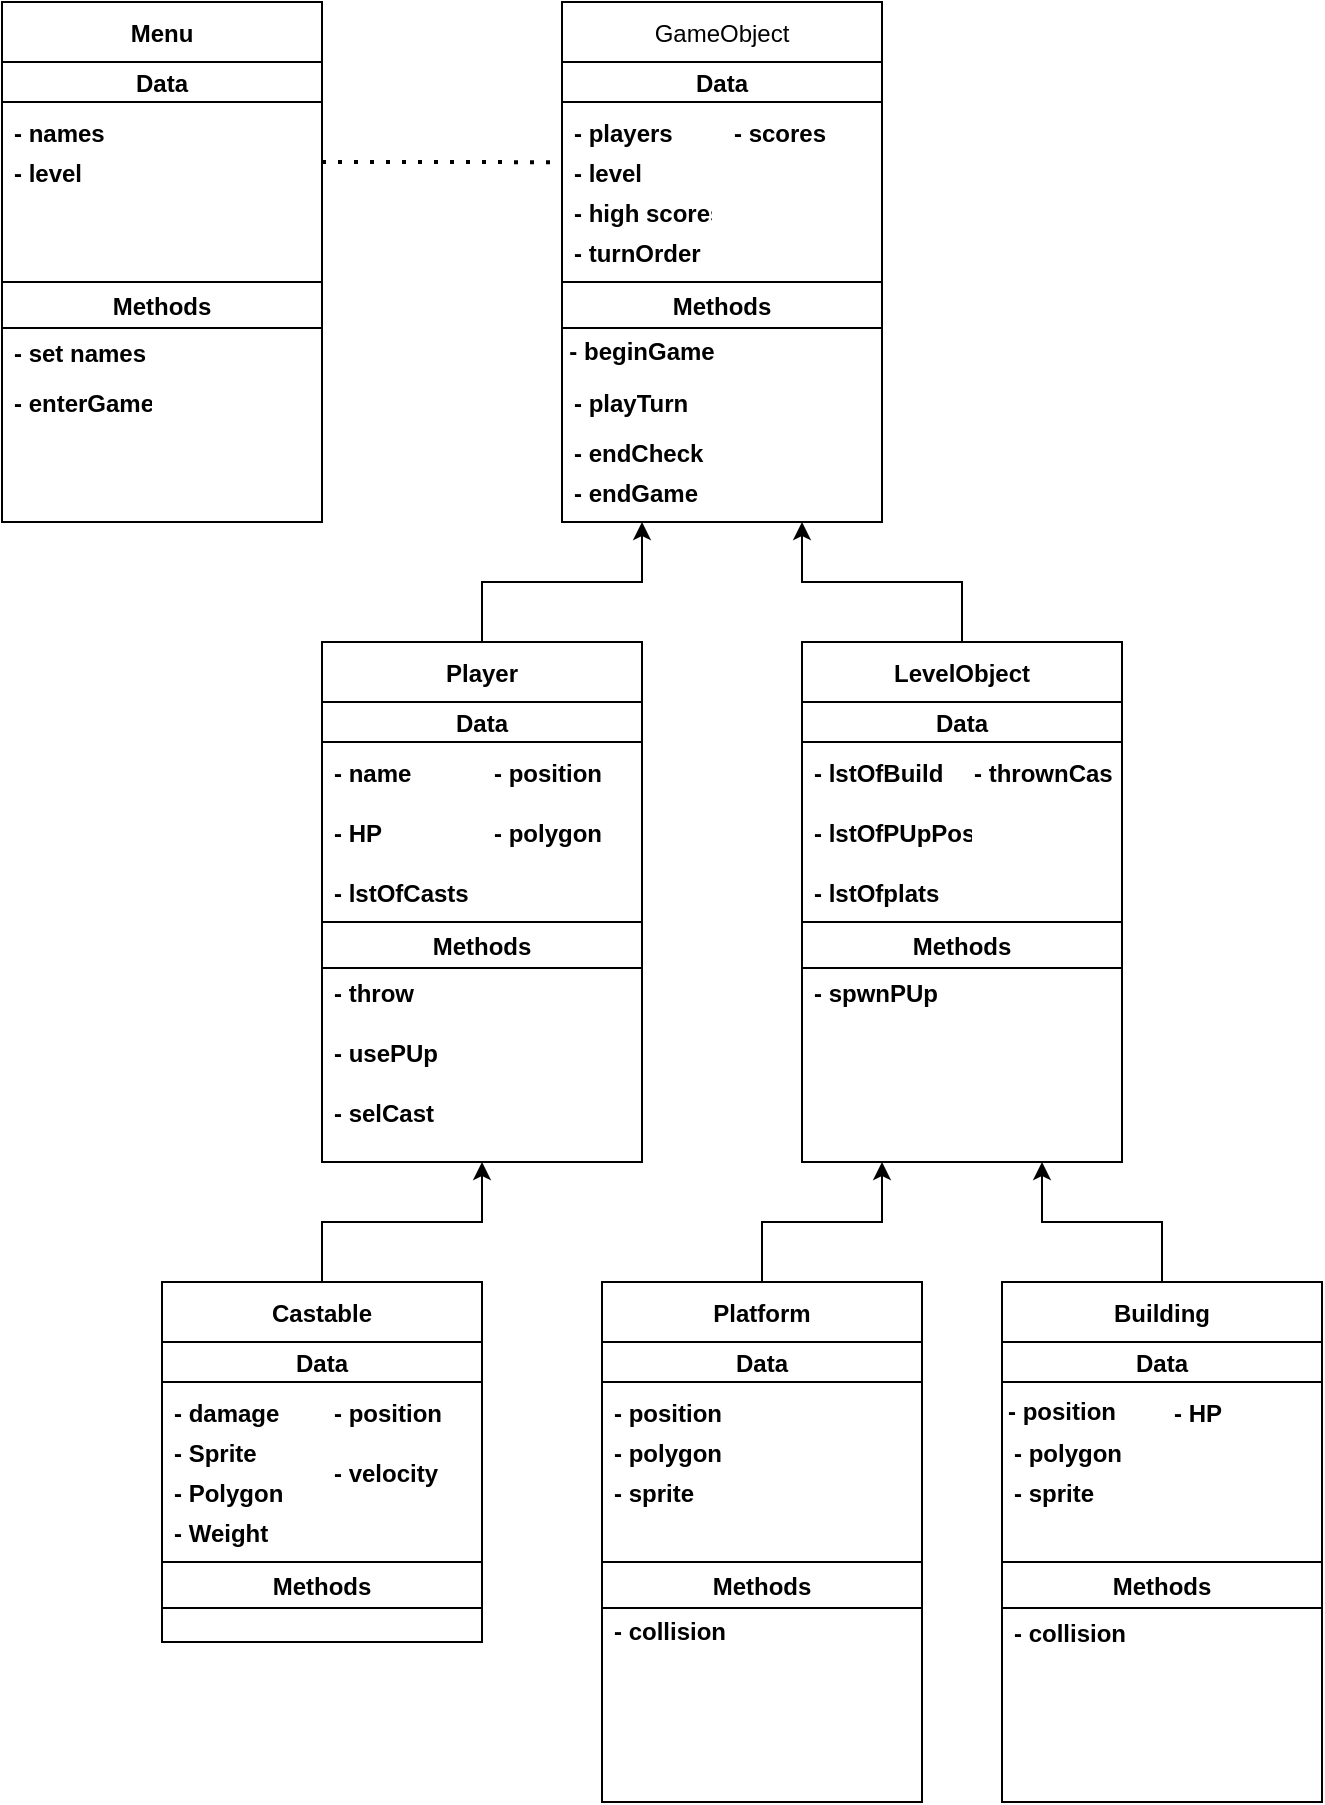 <mxfile version="16.1.2" type="device"><diagram id="C5RBs43oDa-KdzZeNtuy" name="Page-1"><mxGraphModel dx="782" dy="1708" grid="1" gridSize="10" guides="1" tooltips="1" connect="1" arrows="1" fold="1" page="1" pageScale="1" pageWidth="827" pageHeight="1169" math="0" shadow="0"><root><mxCell id="WIyWlLk6GJQsqaUBKTNV-0"/><mxCell id="WIyWlLk6GJQsqaUBKTNV-1" parent="WIyWlLk6GJQsqaUBKTNV-0"/><mxCell id="t2Sbc-avSGFEuPlZ0iUL-43" style="edgeStyle=orthogonalEdgeStyle;rounded=0;orthogonalLoop=1;jettySize=auto;html=1;entryX=0.5;entryY=1;entryDx=0;entryDy=0;" parent="WIyWlLk6GJQsqaUBKTNV-1" source="t2Sbc-avSGFEuPlZ0iUL-16" target="t2Sbc-avSGFEuPlZ0iUL-31" edge="1"><mxGeometry relative="1" as="geometry"/></mxCell><mxCell id="t2Sbc-avSGFEuPlZ0iUL-16" value="Castable" style="swimlane;fontStyle=1;childLayout=stackLayout;horizontal=1;startSize=30;horizontalStack=0;resizeParent=1;resizeParentMax=0;resizeLast=0;collapsible=1;marginBottom=0;" parent="WIyWlLk6GJQsqaUBKTNV-1" vertex="1"><mxGeometry x="200" y="400" width="160" height="180" as="geometry"><mxRectangle x="50" y="-340" width="80" height="30" as="alternateBounds"/></mxGeometry></mxCell><mxCell id="t2Sbc-avSGFEuPlZ0iUL-17" value="Data" style="swimlane;startSize=20;" parent="t2Sbc-avSGFEuPlZ0iUL-16" vertex="1"><mxGeometry y="30" width="160" height="150" as="geometry"/></mxCell><mxCell id="t2Sbc-avSGFEuPlZ0iUL-18" value="Methods" style="swimlane;" parent="t2Sbc-avSGFEuPlZ0iUL-17" vertex="1"><mxGeometry y="110" width="160" height="40" as="geometry"/></mxCell><mxCell id="t2Sbc-avSGFEuPlZ0iUL-21" value="- damage" style="text;strokeColor=none;fillColor=none;align=left;verticalAlign=middle;spacingLeft=4;spacingRight=4;overflow=hidden;points=[[0,0.5],[1,0.5]];portConstraint=eastwest;rotatable=0;fontStyle=1" parent="t2Sbc-avSGFEuPlZ0iUL-17" vertex="1"><mxGeometry y="20" width="80" height="30" as="geometry"/></mxCell><mxCell id="t2Sbc-avSGFEuPlZ0iUL-25" value="- Sprite" style="text;strokeColor=none;fillColor=none;align=left;verticalAlign=middle;spacingLeft=4;spacingRight=4;overflow=hidden;points=[[0,0.5],[1,0.5]];portConstraint=eastwest;rotatable=0;fontStyle=1" parent="t2Sbc-avSGFEuPlZ0iUL-17" vertex="1"><mxGeometry y="40" width="80" height="30" as="geometry"/></mxCell><mxCell id="t2Sbc-avSGFEuPlZ0iUL-26" value="- Polygon" style="text;strokeColor=none;fillColor=none;align=left;verticalAlign=middle;spacingLeft=4;spacingRight=4;overflow=hidden;points=[[0,0.5],[1,0.5]];portConstraint=eastwest;rotatable=0;fontStyle=1" parent="t2Sbc-avSGFEuPlZ0iUL-17" vertex="1"><mxGeometry y="60" width="80" height="30" as="geometry"/></mxCell><mxCell id="t2Sbc-avSGFEuPlZ0iUL-28" value="- Weight" style="text;strokeColor=none;fillColor=none;align=left;verticalAlign=middle;spacingLeft=4;spacingRight=4;overflow=hidden;points=[[0,0.5],[1,0.5]];portConstraint=eastwest;rotatable=0;fontStyle=1" parent="t2Sbc-avSGFEuPlZ0iUL-17" vertex="1"><mxGeometry y="80" width="80" height="30" as="geometry"/></mxCell><mxCell id="t2Sbc-avSGFEuPlZ0iUL-70" value="- position" style="text;strokeColor=none;fillColor=none;align=left;verticalAlign=middle;spacingLeft=4;spacingRight=4;overflow=hidden;points=[[0,0.5],[1,0.5]];portConstraint=eastwest;rotatable=0;fontStyle=1" parent="t2Sbc-avSGFEuPlZ0iUL-17" vertex="1"><mxGeometry x="80" y="20" width="80" height="30" as="geometry"/></mxCell><mxCell id="t2Sbc-avSGFEuPlZ0iUL-71" value="- velocity" style="text;strokeColor=none;fillColor=none;align=left;verticalAlign=middle;spacingLeft=4;spacingRight=4;overflow=hidden;points=[[0,0.5],[1,0.5]];portConstraint=eastwest;rotatable=0;fontStyle=1" parent="t2Sbc-avSGFEuPlZ0iUL-17" vertex="1"><mxGeometry x="80" y="50" width="80" height="30" as="geometry"/></mxCell><mxCell id="t2Sbc-avSGFEuPlZ0iUL-45" style="edgeStyle=orthogonalEdgeStyle;rounded=0;orthogonalLoop=1;jettySize=auto;html=1;entryX=0.25;entryY=1;entryDx=0;entryDy=0;" parent="WIyWlLk6GJQsqaUBKTNV-1" source="t2Sbc-avSGFEuPlZ0iUL-29" target="t2Sbc-avSGFEuPlZ0iUL-34" edge="1"><mxGeometry relative="1" as="geometry"/></mxCell><mxCell id="t2Sbc-avSGFEuPlZ0iUL-29" value="Player" style="swimlane;fontStyle=1;childLayout=stackLayout;horizontal=1;startSize=30;horizontalStack=0;resizeParent=1;resizeParentMax=0;resizeLast=0;collapsible=1;marginBottom=0;" parent="WIyWlLk6GJQsqaUBKTNV-1" vertex="1"><mxGeometry x="280" y="80" width="160" height="260" as="geometry"><mxRectangle x="50" y="-340" width="80" height="30" as="alternateBounds"/></mxGeometry></mxCell><mxCell id="t2Sbc-avSGFEuPlZ0iUL-30" value="Data" style="swimlane;startSize=20;" parent="t2Sbc-avSGFEuPlZ0iUL-29" vertex="1"><mxGeometry y="30" width="160" height="230" as="geometry"/></mxCell><mxCell id="t2Sbc-avSGFEuPlZ0iUL-31" value="Methods" style="swimlane;" parent="t2Sbc-avSGFEuPlZ0iUL-30" vertex="1"><mxGeometry y="110" width="160" height="120" as="geometry"/></mxCell><mxCell id="t2Sbc-avSGFEuPlZ0iUL-54" value="- throw" style="text;strokeColor=none;fillColor=none;align=left;verticalAlign=middle;spacingLeft=4;spacingRight=4;overflow=hidden;points=[[0,0.5],[1,0.5]];portConstraint=eastwest;rotatable=0;fontStyle=1" parent="t2Sbc-avSGFEuPlZ0iUL-31" vertex="1"><mxGeometry y="20" width="80" height="30" as="geometry"/></mxCell><mxCell id="t2Sbc-avSGFEuPlZ0iUL-55" value="- usePUp" style="text;strokeColor=none;fillColor=none;align=left;verticalAlign=middle;spacingLeft=4;spacingRight=4;overflow=hidden;points=[[0,0.5],[1,0.5]];portConstraint=eastwest;rotatable=0;fontStyle=1" parent="t2Sbc-avSGFEuPlZ0iUL-31" vertex="1"><mxGeometry y="50" width="80" height="30" as="geometry"/></mxCell><mxCell id="t2Sbc-avSGFEuPlZ0iUL-56" value="- selCast" style="text;strokeColor=none;fillColor=none;align=left;verticalAlign=middle;spacingLeft=4;spacingRight=4;overflow=hidden;points=[[0,0.5],[1,0.5]];portConstraint=eastwest;rotatable=0;fontStyle=1" parent="t2Sbc-avSGFEuPlZ0iUL-31" vertex="1"><mxGeometry y="80" width="80" height="30" as="geometry"/></mxCell><mxCell id="t2Sbc-avSGFEuPlZ0iUL-48" value="- name" style="text;strokeColor=none;fillColor=none;align=left;verticalAlign=middle;spacingLeft=4;spacingRight=4;overflow=hidden;points=[[0,0.5],[1,0.5]];portConstraint=eastwest;rotatable=0;fontStyle=1" parent="t2Sbc-avSGFEuPlZ0iUL-30" vertex="1"><mxGeometry y="20" width="80" height="30" as="geometry"/></mxCell><mxCell id="t2Sbc-avSGFEuPlZ0iUL-50" value="- HP" style="text;strokeColor=none;fillColor=none;align=left;verticalAlign=middle;spacingLeft=4;spacingRight=4;overflow=hidden;points=[[0,0.5],[1,0.5]];portConstraint=eastwest;rotatable=0;fontStyle=1" parent="t2Sbc-avSGFEuPlZ0iUL-30" vertex="1"><mxGeometry y="50" width="80" height="30" as="geometry"/></mxCell><mxCell id="t2Sbc-avSGFEuPlZ0iUL-51" value="- lstOfCasts" style="text;strokeColor=none;fillColor=none;align=left;verticalAlign=middle;spacingLeft=4;spacingRight=4;overflow=hidden;points=[[0,0.5],[1,0.5]];portConstraint=eastwest;rotatable=0;fontStyle=1" parent="t2Sbc-avSGFEuPlZ0iUL-30" vertex="1"><mxGeometry y="80" width="80" height="30" as="geometry"/></mxCell><mxCell id="t2Sbc-avSGFEuPlZ0iUL-52" value="- position" style="text;strokeColor=none;fillColor=none;align=left;verticalAlign=middle;spacingLeft=4;spacingRight=4;overflow=hidden;points=[[0,0.5],[1,0.5]];portConstraint=eastwest;rotatable=0;fontStyle=1" parent="t2Sbc-avSGFEuPlZ0iUL-30" vertex="1"><mxGeometry x="80" y="20" width="80" height="30" as="geometry"/></mxCell><mxCell id="t2Sbc-avSGFEuPlZ0iUL-53" value="- polygon" style="text;strokeColor=none;fillColor=none;align=left;verticalAlign=middle;spacingLeft=4;spacingRight=4;overflow=hidden;points=[[0,0.5],[1,0.5]];portConstraint=eastwest;rotatable=0;fontStyle=1" parent="t2Sbc-avSGFEuPlZ0iUL-30" vertex="1"><mxGeometry x="80" y="50" width="80" height="30" as="geometry"/></mxCell><mxCell id="t2Sbc-avSGFEuPlZ0iUL-32" value="GameObject" style="swimlane;fontStyle=0;childLayout=stackLayout;horizontal=1;startSize=30;horizontalStack=0;resizeParent=1;resizeParentMax=0;resizeLast=0;collapsible=1;marginBottom=0;" parent="WIyWlLk6GJQsqaUBKTNV-1" vertex="1"><mxGeometry x="400" y="-240" width="160" height="260" as="geometry"><mxRectangle x="50" y="-340" width="80" height="30" as="alternateBounds"/></mxGeometry></mxCell><mxCell id="t2Sbc-avSGFEuPlZ0iUL-33" value="Data" style="swimlane;startSize=20;" parent="t2Sbc-avSGFEuPlZ0iUL-32" vertex="1"><mxGeometry y="30" width="160" height="230" as="geometry"/></mxCell><mxCell id="t2Sbc-avSGFEuPlZ0iUL-34" value="Methods" style="swimlane;" parent="t2Sbc-avSGFEuPlZ0iUL-33" vertex="1"><mxGeometry y="110" width="160" height="120" as="geometry"/></mxCell><mxCell id="t2Sbc-avSGFEuPlZ0iUL-84" value="&lt;b&gt;- beginGame&lt;/b&gt;" style="text;html=1;strokeColor=none;fillColor=none;align=center;verticalAlign=middle;whiteSpace=wrap;rounded=0;" parent="t2Sbc-avSGFEuPlZ0iUL-34" vertex="1"><mxGeometry y="20" width="80" height="30" as="geometry"/></mxCell><mxCell id="t2Sbc-avSGFEuPlZ0iUL-85" value="- playTurn" style="text;strokeColor=none;fillColor=none;align=left;verticalAlign=middle;spacingLeft=4;spacingRight=4;overflow=hidden;points=[[0,0.5],[1,0.5]];portConstraint=eastwest;rotatable=0;fontStyle=1" parent="t2Sbc-avSGFEuPlZ0iUL-34" vertex="1"><mxGeometry y="45" width="80" height="30" as="geometry"/></mxCell><mxCell id="t2Sbc-avSGFEuPlZ0iUL-86" value="- endCheck" style="text;strokeColor=none;fillColor=none;align=left;verticalAlign=middle;spacingLeft=4;spacingRight=4;overflow=hidden;points=[[0,0.5],[1,0.5]];portConstraint=eastwest;rotatable=0;fontStyle=1" parent="t2Sbc-avSGFEuPlZ0iUL-34" vertex="1"><mxGeometry y="70" width="80" height="30" as="geometry"/></mxCell><mxCell id="t2Sbc-avSGFEuPlZ0iUL-87" value="- endGame" style="text;strokeColor=none;fillColor=none;align=left;verticalAlign=middle;spacingLeft=4;spacingRight=4;overflow=hidden;points=[[0,0.5],[1,0.5]];portConstraint=eastwest;rotatable=0;fontStyle=1" parent="t2Sbc-avSGFEuPlZ0iUL-34" vertex="1"><mxGeometry y="90" width="80" height="30" as="geometry"/></mxCell><mxCell id="t2Sbc-avSGFEuPlZ0iUL-79" value="- players" style="text;strokeColor=none;fillColor=none;align=left;verticalAlign=middle;spacingLeft=4;spacingRight=4;overflow=hidden;points=[[0,0.5],[1,0.5]];portConstraint=eastwest;rotatable=0;fontStyle=1" parent="t2Sbc-avSGFEuPlZ0iUL-33" vertex="1"><mxGeometry y="20" width="80" height="30" as="geometry"/></mxCell><mxCell id="t2Sbc-avSGFEuPlZ0iUL-80" value="- level" style="text;strokeColor=none;fillColor=none;align=left;verticalAlign=middle;spacingLeft=4;spacingRight=4;overflow=hidden;points=[[0,0.5],[1,0.5]];portConstraint=eastwest;rotatable=0;fontStyle=1" parent="t2Sbc-avSGFEuPlZ0iUL-33" vertex="1"><mxGeometry y="40" width="80" height="30" as="geometry"/></mxCell><mxCell id="t2Sbc-avSGFEuPlZ0iUL-81" value="- high scores" style="text;strokeColor=none;fillColor=none;align=left;verticalAlign=middle;spacingLeft=4;spacingRight=4;overflow=hidden;points=[[0,0.5],[1,0.5]];portConstraint=eastwest;rotatable=0;fontStyle=1" parent="t2Sbc-avSGFEuPlZ0iUL-33" vertex="1"><mxGeometry y="60" width="80" height="30" as="geometry"/></mxCell><mxCell id="t2Sbc-avSGFEuPlZ0iUL-82" value="- turnOrder" style="text;strokeColor=none;fillColor=none;align=left;verticalAlign=middle;spacingLeft=4;spacingRight=4;overflow=hidden;points=[[0,0.5],[1,0.5]];portConstraint=eastwest;rotatable=0;fontStyle=1" parent="t2Sbc-avSGFEuPlZ0iUL-33" vertex="1"><mxGeometry y="80" width="80" height="30" as="geometry"/></mxCell><mxCell id="t2Sbc-avSGFEuPlZ0iUL-83" value="- scores" style="text;strokeColor=none;fillColor=none;align=left;verticalAlign=middle;spacingLeft=4;spacingRight=4;overflow=hidden;points=[[0,0.5],[1,0.5]];portConstraint=eastwest;rotatable=0;fontStyle=1" parent="t2Sbc-avSGFEuPlZ0iUL-33" vertex="1"><mxGeometry x="80" y="20" width="80" height="30" as="geometry"/></mxCell><mxCell id="t2Sbc-avSGFEuPlZ0iUL-46" style="edgeStyle=orthogonalEdgeStyle;rounded=0;orthogonalLoop=1;jettySize=auto;html=1;entryX=0.75;entryY=1;entryDx=0;entryDy=0;" parent="WIyWlLk6GJQsqaUBKTNV-1" source="t2Sbc-avSGFEuPlZ0iUL-35" target="t2Sbc-avSGFEuPlZ0iUL-34" edge="1"><mxGeometry relative="1" as="geometry"/></mxCell><mxCell id="t2Sbc-avSGFEuPlZ0iUL-35" value="LevelObject" style="swimlane;fontStyle=1;childLayout=stackLayout;horizontal=1;startSize=30;horizontalStack=0;resizeParent=1;resizeParentMax=0;resizeLast=0;collapsible=1;marginBottom=0;" parent="WIyWlLk6GJQsqaUBKTNV-1" vertex="1"><mxGeometry x="520" y="80" width="160" height="260" as="geometry"><mxRectangle x="50" y="-340" width="80" height="30" as="alternateBounds"/></mxGeometry></mxCell><mxCell id="t2Sbc-avSGFEuPlZ0iUL-36" value="Data" style="swimlane;startSize=20;" parent="t2Sbc-avSGFEuPlZ0iUL-35" vertex="1"><mxGeometry y="30" width="160" height="230" as="geometry"/></mxCell><mxCell id="t2Sbc-avSGFEuPlZ0iUL-37" value="Methods" style="swimlane;" parent="t2Sbc-avSGFEuPlZ0iUL-36" vertex="1"><mxGeometry y="110" width="160" height="120" as="geometry"/></mxCell><mxCell id="t2Sbc-avSGFEuPlZ0iUL-64" value="- spwnPUp" style="text;strokeColor=none;fillColor=none;align=left;verticalAlign=middle;spacingLeft=4;spacingRight=4;overflow=hidden;points=[[0,0.5],[1,0.5]];portConstraint=eastwest;rotatable=0;fontStyle=1" parent="t2Sbc-avSGFEuPlZ0iUL-37" vertex="1"><mxGeometry y="20" width="80" height="30" as="geometry"/></mxCell><mxCell id="t2Sbc-avSGFEuPlZ0iUL-57" value="- lstOfBuild" style="text;strokeColor=none;fillColor=none;align=left;verticalAlign=middle;spacingLeft=4;spacingRight=4;overflow=hidden;points=[[0,0.5],[1,0.5]];portConstraint=eastwest;rotatable=0;fontStyle=1" parent="t2Sbc-avSGFEuPlZ0iUL-36" vertex="1"><mxGeometry y="20" width="80" height="30" as="geometry"/></mxCell><mxCell id="t2Sbc-avSGFEuPlZ0iUL-58" value="- lstOfPUpPos" style="text;strokeColor=none;fillColor=none;align=left;verticalAlign=middle;spacingLeft=4;spacingRight=4;overflow=hidden;points=[[0,0.5],[1,0.5]];portConstraint=eastwest;rotatable=0;fontStyle=1" parent="t2Sbc-avSGFEuPlZ0iUL-36" vertex="1"><mxGeometry y="50" width="90" height="30" as="geometry"/></mxCell><mxCell id="t2Sbc-avSGFEuPlZ0iUL-59" value="- lstOfplats" style="text;strokeColor=none;fillColor=none;align=left;verticalAlign=middle;spacingLeft=4;spacingRight=4;overflow=hidden;points=[[0,0.5],[1,0.5]];portConstraint=eastwest;rotatable=0;fontStyle=1" parent="t2Sbc-avSGFEuPlZ0iUL-36" vertex="1"><mxGeometry y="80" width="80" height="30" as="geometry"/></mxCell><mxCell id="t2Sbc-avSGFEuPlZ0iUL-72" value="- thrownCast" style="text;strokeColor=none;fillColor=none;align=left;verticalAlign=middle;spacingLeft=4;spacingRight=4;overflow=hidden;points=[[0,0.5],[1,0.5]];portConstraint=eastwest;rotatable=0;fontStyle=1" parent="t2Sbc-avSGFEuPlZ0iUL-36" vertex="1"><mxGeometry x="80" y="20" width="80" height="30" as="geometry"/></mxCell><mxCell id="t2Sbc-avSGFEuPlZ0iUL-42" style="edgeStyle=orthogonalEdgeStyle;rounded=0;orthogonalLoop=1;jettySize=auto;html=1;entryX=0.75;entryY=1;entryDx=0;entryDy=0;" parent="WIyWlLk6GJQsqaUBKTNV-1" source="t2Sbc-avSGFEuPlZ0iUL-38" target="t2Sbc-avSGFEuPlZ0iUL-37" edge="1"><mxGeometry relative="1" as="geometry"/></mxCell><mxCell id="t2Sbc-avSGFEuPlZ0iUL-38" value="Building" style="swimlane;fontStyle=1;childLayout=stackLayout;horizontal=1;startSize=30;horizontalStack=0;resizeParent=1;resizeParentMax=0;resizeLast=0;collapsible=1;marginBottom=0;" parent="WIyWlLk6GJQsqaUBKTNV-1" vertex="1"><mxGeometry x="620" y="400" width="160" height="260" as="geometry"><mxRectangle x="50" y="-340" width="80" height="30" as="alternateBounds"/></mxGeometry></mxCell><mxCell id="t2Sbc-avSGFEuPlZ0iUL-39" value="Data" style="swimlane;startSize=20;" parent="t2Sbc-avSGFEuPlZ0iUL-38" vertex="1"><mxGeometry y="30" width="160" height="230" as="geometry"/></mxCell><mxCell id="t2Sbc-avSGFEuPlZ0iUL-40" value="Methods" style="swimlane;" parent="t2Sbc-avSGFEuPlZ0iUL-39" vertex="1"><mxGeometry y="110" width="160" height="120" as="geometry"/></mxCell><mxCell id="t2Sbc-avSGFEuPlZ0iUL-78" value="- collision" style="text;strokeColor=none;fillColor=none;align=left;verticalAlign=middle;spacingLeft=4;spacingRight=4;overflow=hidden;points=[[0,0.5],[1,0.5]];portConstraint=eastwest;rotatable=0;fontStyle=1" parent="t2Sbc-avSGFEuPlZ0iUL-40" vertex="1"><mxGeometry y="20" width="80" height="30" as="geometry"/></mxCell><mxCell id="t2Sbc-avSGFEuPlZ0iUL-69" value="&lt;b&gt;- position&lt;/b&gt;" style="text;html=1;strokeColor=none;fillColor=none;align=center;verticalAlign=middle;whiteSpace=wrap;rounded=0;" parent="t2Sbc-avSGFEuPlZ0iUL-39" vertex="1"><mxGeometry y="20" width="60" height="30" as="geometry"/></mxCell><mxCell id="t2Sbc-avSGFEuPlZ0iUL-73" value="- polygon" style="text;strokeColor=none;fillColor=none;align=left;verticalAlign=middle;spacingLeft=4;spacingRight=4;overflow=hidden;points=[[0,0.5],[1,0.5]];portConstraint=eastwest;rotatable=0;fontStyle=1" parent="t2Sbc-avSGFEuPlZ0iUL-39" vertex="1"><mxGeometry y="40" width="80" height="30" as="geometry"/></mxCell><mxCell id="t2Sbc-avSGFEuPlZ0iUL-74" value="- sprite" style="text;strokeColor=none;fillColor=none;align=left;verticalAlign=middle;spacingLeft=4;spacingRight=4;overflow=hidden;points=[[0,0.5],[1,0.5]];portConstraint=eastwest;rotatable=0;fontStyle=1" parent="t2Sbc-avSGFEuPlZ0iUL-39" vertex="1"><mxGeometry y="60" width="80" height="30" as="geometry"/></mxCell><mxCell id="t2Sbc-avSGFEuPlZ0iUL-76" value="- HP" style="text;strokeColor=none;fillColor=none;align=left;verticalAlign=middle;spacingLeft=4;spacingRight=4;overflow=hidden;points=[[0,0.5],[1,0.5]];portConstraint=eastwest;rotatable=0;fontStyle=1" parent="t2Sbc-avSGFEuPlZ0iUL-39" vertex="1"><mxGeometry x="80" y="20" width="80" height="30" as="geometry"/></mxCell><mxCell id="t2Sbc-avSGFEuPlZ0iUL-63" style="edgeStyle=orthogonalEdgeStyle;rounded=0;orthogonalLoop=1;jettySize=auto;html=1;entryX=0.25;entryY=1;entryDx=0;entryDy=0;" parent="WIyWlLk6GJQsqaUBKTNV-1" source="t2Sbc-avSGFEuPlZ0iUL-60" target="t2Sbc-avSGFEuPlZ0iUL-37" edge="1"><mxGeometry relative="1" as="geometry"/></mxCell><mxCell id="t2Sbc-avSGFEuPlZ0iUL-60" value="Platform" style="swimlane;fontStyle=1;childLayout=stackLayout;horizontal=1;startSize=30;horizontalStack=0;resizeParent=1;resizeParentMax=0;resizeLast=0;collapsible=1;marginBottom=0;" parent="WIyWlLk6GJQsqaUBKTNV-1" vertex="1"><mxGeometry x="420" y="400" width="160" height="260" as="geometry"><mxRectangle x="50" y="-340" width="80" height="30" as="alternateBounds"/></mxGeometry></mxCell><mxCell id="t2Sbc-avSGFEuPlZ0iUL-61" value="Data" style="swimlane;startSize=20;" parent="t2Sbc-avSGFEuPlZ0iUL-60" vertex="1"><mxGeometry y="30" width="160" height="230" as="geometry"/></mxCell><mxCell id="t2Sbc-avSGFEuPlZ0iUL-62" value="Methods" style="swimlane;" parent="t2Sbc-avSGFEuPlZ0iUL-61" vertex="1"><mxGeometry y="110" width="160" height="120" as="geometry"/></mxCell><mxCell id="t2Sbc-avSGFEuPlZ0iUL-77" value="- collision" style="text;strokeColor=none;fillColor=none;align=left;verticalAlign=middle;spacingLeft=4;spacingRight=4;overflow=hidden;points=[[0,0.5],[1,0.5]];portConstraint=eastwest;rotatable=0;whiteSpace=wrap;fontStyle=1" parent="t2Sbc-avSGFEuPlZ0iUL-62" vertex="1"><mxGeometry y="20" width="80" height="30" as="geometry"/></mxCell><mxCell id="t2Sbc-avSGFEuPlZ0iUL-66" value="- position" style="text;strokeColor=none;fillColor=none;align=left;verticalAlign=middle;spacingLeft=4;spacingRight=4;overflow=hidden;points=[[0,0.5],[1,0.5]];portConstraint=eastwest;rotatable=0;fontStyle=1" parent="t2Sbc-avSGFEuPlZ0iUL-61" vertex="1"><mxGeometry y="20" width="80" height="30" as="geometry"/></mxCell><mxCell id="t2Sbc-avSGFEuPlZ0iUL-67" value="- polygon" style="text;strokeColor=none;fillColor=none;align=left;verticalAlign=middle;spacingLeft=4;spacingRight=4;overflow=hidden;points=[[0,0.5],[1,0.5]];portConstraint=eastwest;rotatable=0;fontStyle=1" parent="t2Sbc-avSGFEuPlZ0iUL-61" vertex="1"><mxGeometry y="40" width="80" height="30" as="geometry"/></mxCell><mxCell id="t2Sbc-avSGFEuPlZ0iUL-68" value="- sprite" style="text;strokeColor=none;fillColor=none;align=left;verticalAlign=middle;spacingLeft=4;spacingRight=4;overflow=hidden;points=[[0,0.5],[1,0.5]];portConstraint=eastwest;rotatable=0;fontStyle=1" parent="t2Sbc-avSGFEuPlZ0iUL-61" vertex="1"><mxGeometry y="60" width="80" height="30" as="geometry"/></mxCell><mxCell id="t2Sbc-avSGFEuPlZ0iUL-88" value="Menu" style="swimlane;fontStyle=1;childLayout=stackLayout;horizontal=1;startSize=30;horizontalStack=0;resizeParent=1;resizeParentMax=0;resizeLast=0;collapsible=1;marginBottom=0;" parent="WIyWlLk6GJQsqaUBKTNV-1" vertex="1"><mxGeometry x="120" y="-240" width="160" height="260" as="geometry"><mxRectangle x="50" y="-340" width="80" height="30" as="alternateBounds"/></mxGeometry></mxCell><mxCell id="t2Sbc-avSGFEuPlZ0iUL-89" value="Data" style="swimlane;startSize=20;" parent="t2Sbc-avSGFEuPlZ0iUL-88" vertex="1"><mxGeometry y="30" width="160" height="230" as="geometry"/></mxCell><mxCell id="t2Sbc-avSGFEuPlZ0iUL-90" value="Methods" style="swimlane;" parent="t2Sbc-avSGFEuPlZ0iUL-89" vertex="1"><mxGeometry y="110" width="160" height="120" as="geometry"/></mxCell><mxCell id="t2Sbc-avSGFEuPlZ0iUL-102" value="- set names" style="text;strokeColor=none;fillColor=none;align=left;verticalAlign=middle;spacingLeft=4;spacingRight=4;overflow=hidden;points=[[0,0.5],[1,0.5]];portConstraint=eastwest;rotatable=0;fontStyle=1" parent="t2Sbc-avSGFEuPlZ0iUL-90" vertex="1"><mxGeometry y="20" width="80" height="30" as="geometry"/></mxCell><mxCell id="t2Sbc-avSGFEuPlZ0iUL-103" value="- enterGame" style="text;strokeColor=none;fillColor=none;align=left;verticalAlign=middle;spacingLeft=4;spacingRight=4;overflow=hidden;points=[[0,0.5],[1,0.5]];portConstraint=eastwest;rotatable=0;fontStyle=1" parent="t2Sbc-avSGFEuPlZ0iUL-90" vertex="1"><mxGeometry y="45" width="80" height="30" as="geometry"/></mxCell><mxCell id="t2Sbc-avSGFEuPlZ0iUL-100" value="- names" style="text;strokeColor=none;fillColor=none;align=left;verticalAlign=middle;spacingLeft=4;spacingRight=4;overflow=hidden;points=[[0,0.5],[1,0.5]];portConstraint=eastwest;rotatable=0;fontStyle=1" parent="t2Sbc-avSGFEuPlZ0iUL-89" vertex="1"><mxGeometry y="20" width="80" height="30" as="geometry"/></mxCell><mxCell id="t2Sbc-avSGFEuPlZ0iUL-101" value="- level" style="text;strokeColor=none;fillColor=none;align=left;verticalAlign=middle;spacingLeft=4;spacingRight=4;overflow=hidden;points=[[0,0.5],[1,0.5]];portConstraint=eastwest;rotatable=0;fontStyle=1" parent="t2Sbc-avSGFEuPlZ0iUL-89" vertex="1"><mxGeometry y="40" width="80" height="30" as="geometry"/></mxCell><mxCell id="t2Sbc-avSGFEuPlZ0iUL-91" value="" style="endArrow=none;dashed=1;html=1;dashPattern=1 3;strokeWidth=2;rounded=0;entryX=-0.008;entryY=0.336;entryDx=0;entryDy=0;entryPerimeter=0;" parent="WIyWlLk6GJQsqaUBKTNV-1" target="t2Sbc-avSGFEuPlZ0iUL-80" edge="1"><mxGeometry width="50" height="50" relative="1" as="geometry"><mxPoint x="280" y="-160" as="sourcePoint"/><mxPoint x="390" y="-160" as="targetPoint"/></mxGeometry></mxCell></root></mxGraphModel></diagram></mxfile>